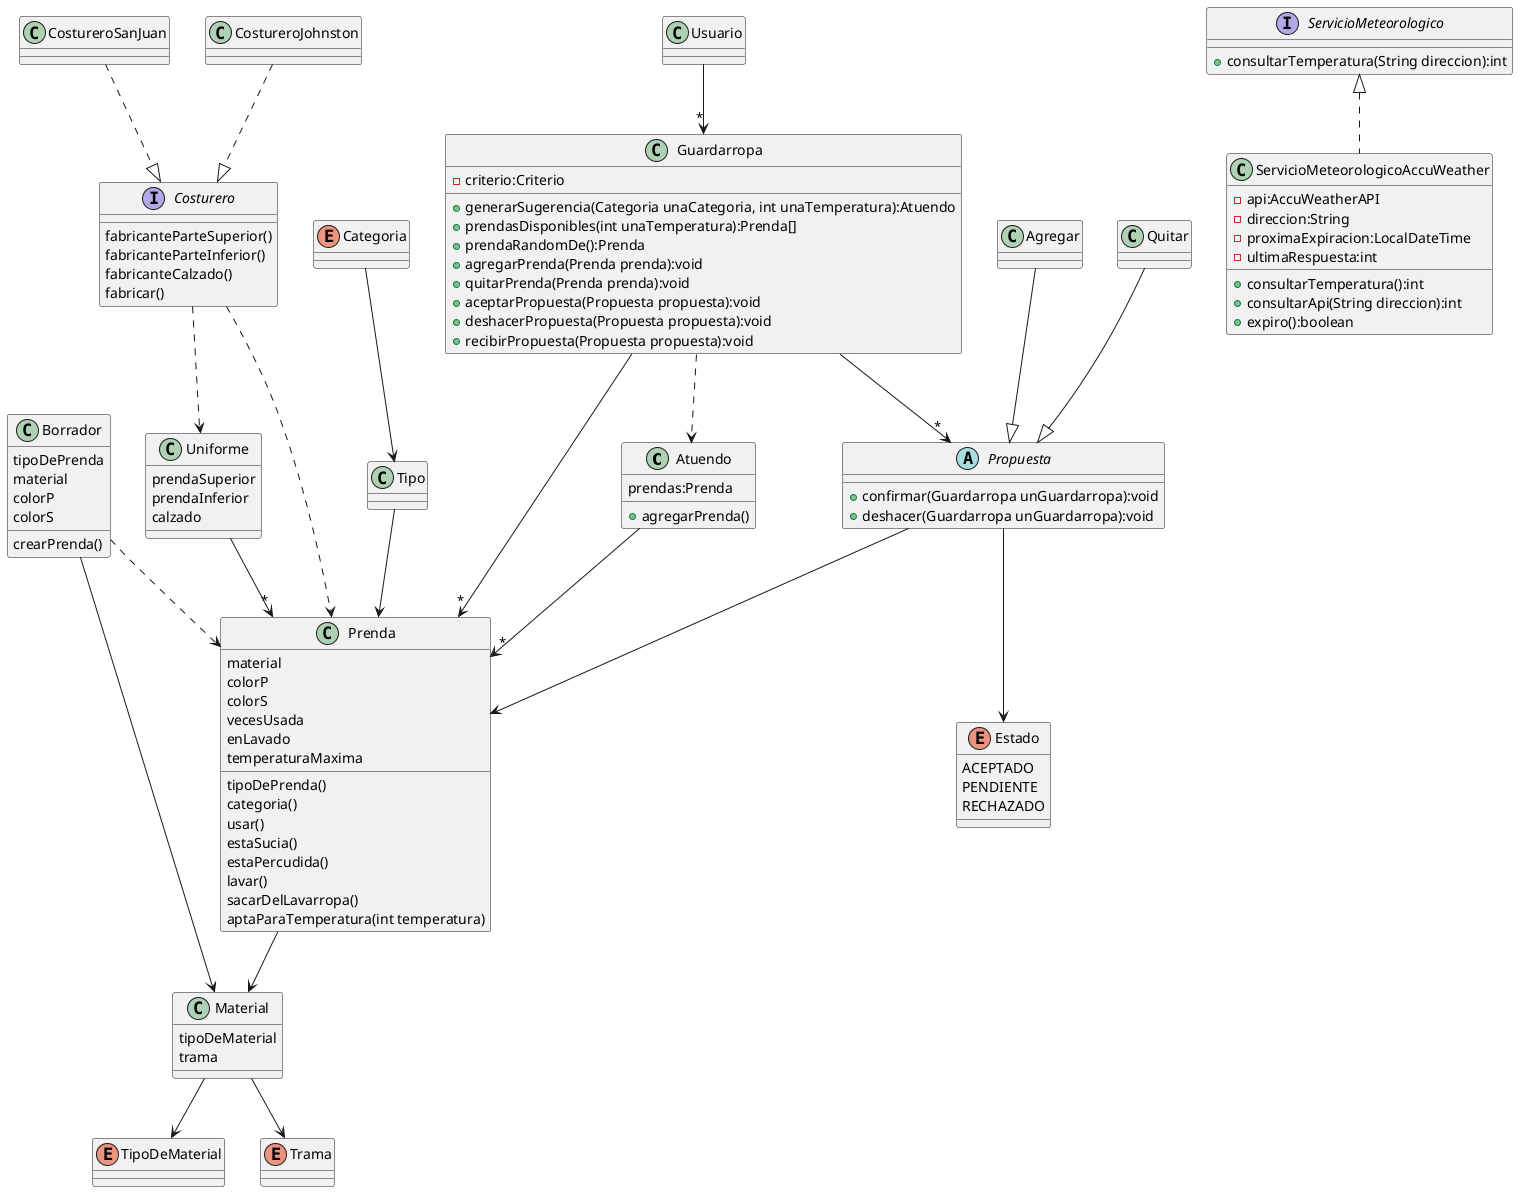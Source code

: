 @startuml
class Atuendo{
prendas:Prenda
+agregarPrenda()
}

Atuendo --> "*" Prenda

class Prenda{
material
colorP
colorS
vecesUsada
enLavado
temperaturaMaxima
tipoDePrenda()
categoria()
usar()
estaSucia()
estaPercudida()
lavar()
sacarDelLavarropa()
aptaParaTemperatura(int temperatura)
}

class Material{
tipoDeMaterial
trama
}

class Borrador{
tipoDePrenda
material
colorP
colorS
crearPrenda()
}

interface Costurero{
fabricanteParteSuperior()
fabricanteParteInferior()
fabricanteCalzado()
fabricar()
}

class CostureroSanJuan{}
class CostureroJohnston{}
class Uniforme{
prendaSuperior
prendaInferior
calzado
}

enum Categoria{
}

enum TipoDeMaterial{}
enum Trama{}

class Guardarropa {
-criterio:Criterio
+generarSugerencia(Categoria unaCategoria, int unaTemperatura):Atuendo
+prendasDisponibles(int unaTemperatura):Prenda[]
+prendaRandomDe():Prenda
+agregarPrenda(Prenda prenda):void
+quitarPrenda(Prenda prenda):void
+aceptarPropuesta(Propuesta propuesta):void
+deshacerPropuesta(Propuesta propuesta):void
+recibirPropuesta(Propuesta propuesta):void
}

abstract Propuesta {
+confirmar(Guardarropa unGuardarropa):void
+deshacer(Guardarropa unGuardarropa):void
}

class Quitar {

}

class Agregar {

}

enum Estado {
ACEPTADO
PENDIENTE
RECHAZADO
}

class Tipo{
}


class ServicioMeteorologicoAccuWeather implements ServicioMeteorologico{
-api:AccuWeatherAPI
-direccion:String
-proximaExpiracion:LocalDateTime
-ultimaRespuesta:int

+consultarTemperatura():int
+consultarApi(String direccion):int
+expiro():boolean
}

interface ServicioMeteorologico {
+consultarTemperatura(String direccion):int 
}

 
Tipo --> Prenda
Categoria --> Tipo
Prenda --> Material
Material --> TipoDeMaterial
Material --> Trama
Borrador ..> Prenda
Borrador --> Material
Costurero ..> Uniforme 
CostureroSanJuan ..|> Costurero
CostureroJohnston..|> Costurero
Costurero ..> Prenda
Uniforme -->"*" Prenda
Guardarropa ..> Atuendo
Guardarropa -->"*" Prenda
Guardarropa -->"*" Propuesta
Propuesta --> Estado
Propuesta --> Prenda
Usuario -->"*" Guardarropa
Agregar --|> Propuesta
Quitar--|> Propuesta

@enduml